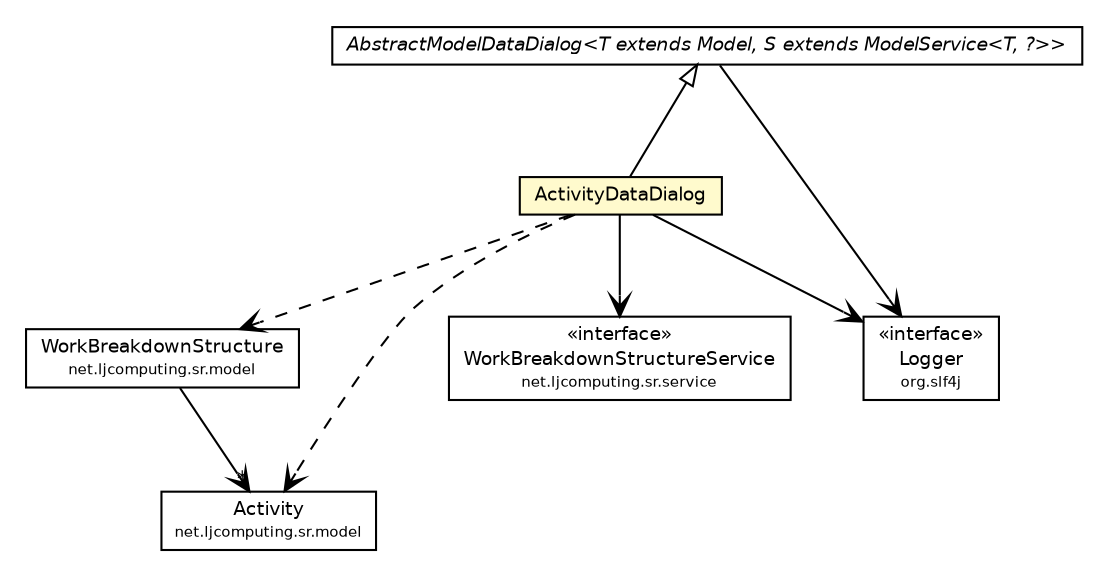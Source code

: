 #!/usr/local/bin/dot
#
# Class diagram 
# Generated by UMLGraph version R5_6 (http://www.umlgraph.org/)
#

digraph G {
	edge [fontname="Helvetica",fontsize=10,labelfontname="Helvetica",labelfontsize=10];
	node [fontname="Helvetica",fontsize=10,shape=plaintext];
	nodesep=0.25;
	ranksep=0.5;
	// net.ljcomputing.sr.fx.dialog.ActivityDataDialog
	c1649 [label=<<table title="net.ljcomputing.sr.fx.dialog.ActivityDataDialog" border="0" cellborder="1" cellspacing="0" cellpadding="2" port="p" bgcolor="lemonChiffon" href="./ActivityDataDialog.html">
		<tr><td><table border="0" cellspacing="0" cellpadding="1">
<tr><td align="center" balign="center"> ActivityDataDialog </td></tr>
		</table></td></tr>
		</table>>, URL="./ActivityDataDialog.html", fontname="Helvetica", fontcolor="black", fontsize=9.0];
	// net.ljcomputing.sr.fx.dialog.AbstractModelDataDialog<T extends net.ljcomputing.sr.model.Model, S extends net.ljcomputing.sr.service.ModelService<T, ?>>
	c1651 [label=<<table title="net.ljcomputing.sr.fx.dialog.AbstractModelDataDialog" border="0" cellborder="1" cellspacing="0" cellpadding="2" port="p" href="./AbstractModelDataDialog.html">
		<tr><td><table border="0" cellspacing="0" cellpadding="1">
<tr><td align="center" balign="center"><font face="Helvetica-Oblique"> AbstractModelDataDialog&lt;T extends Model, S extends ModelService&lt;T, ?&gt;&gt; </font></td></tr>
		</table></td></tr>
		</table>>, URL="./AbstractModelDataDialog.html", fontname="Helvetica", fontcolor="black", fontsize=9.0];
	// net.ljcomputing.sr.model.WorkBreakdownStructure
	c1665 [label=<<table title="net.ljcomputing.sr.model.WorkBreakdownStructure" border="0" cellborder="1" cellspacing="0" cellpadding="2" port="p" href="../../model/WorkBreakdownStructure.html">
		<tr><td><table border="0" cellspacing="0" cellpadding="1">
<tr><td align="center" balign="center"> WorkBreakdownStructure </td></tr>
<tr><td align="center" balign="center"><font point-size="7.0"> net.ljcomputing.sr.model </font></td></tr>
		</table></td></tr>
		</table>>, URL="../../model/WorkBreakdownStructure.html", fontname="Helvetica", fontcolor="black", fontsize=9.0];
	// net.ljcomputing.sr.model.Activity
	c1668 [label=<<table title="net.ljcomputing.sr.model.Activity" border="0" cellborder="1" cellspacing="0" cellpadding="2" port="p" href="../../model/Activity.html">
		<tr><td><table border="0" cellspacing="0" cellpadding="1">
<tr><td align="center" balign="center"> Activity </td></tr>
<tr><td align="center" balign="center"><font point-size="7.0"> net.ljcomputing.sr.model </font></td></tr>
		</table></td></tr>
		</table>>, URL="../../model/Activity.html", fontname="Helvetica", fontcolor="black", fontsize=9.0];
	// net.ljcomputing.sr.service.WorkBreakdownStructureService
	c1673 [label=<<table title="net.ljcomputing.sr.service.WorkBreakdownStructureService" border="0" cellborder="1" cellspacing="0" cellpadding="2" port="p" href="../../service/WorkBreakdownStructureService.html">
		<tr><td><table border="0" cellspacing="0" cellpadding="1">
<tr><td align="center" balign="center"> &#171;interface&#187; </td></tr>
<tr><td align="center" balign="center"> WorkBreakdownStructureService </td></tr>
<tr><td align="center" balign="center"><font point-size="7.0"> net.ljcomputing.sr.service </font></td></tr>
		</table></td></tr>
		</table>>, URL="../../service/WorkBreakdownStructureService.html", fontname="Helvetica", fontcolor="black", fontsize=9.0];
	//net.ljcomputing.sr.fx.dialog.ActivityDataDialog extends net.ljcomputing.sr.fx.dialog.AbstractModelDataDialog<net.ljcomputing.sr.model.Activity, net.ljcomputing.sr.service.impl.ActivityServiceImpl>
	c1651:p -> c1649:p [dir=back,arrowtail=empty];
	// net.ljcomputing.sr.fx.dialog.ActivityDataDialog NAVASSOC org.slf4j.Logger
	c1649:p -> c1688:p [taillabel="", label="", headlabel="", fontname="Helvetica", fontcolor="black", fontsize=10.0, color="black", arrowhead=open];
	// net.ljcomputing.sr.fx.dialog.ActivityDataDialog NAVASSOC net.ljcomputing.sr.service.WorkBreakdownStructureService
	c1649:p -> c1673:p [taillabel="", label="", headlabel="", fontname="Helvetica", fontcolor="black", fontsize=10.0, color="black", arrowhead=open];
	// net.ljcomputing.sr.fx.dialog.AbstractModelDataDialog<T extends net.ljcomputing.sr.model.Model, S extends net.ljcomputing.sr.service.ModelService<T, ?>> NAVASSOC org.slf4j.Logger
	c1651:p -> c1688:p [taillabel="", label="", headlabel="", fontname="Helvetica", fontcolor="black", fontsize=10.0, color="black", arrowhead=open];
	// net.ljcomputing.sr.model.WorkBreakdownStructure NAVASSOC net.ljcomputing.sr.model.Activity
	c1665:p -> c1668:p [taillabel="", label="", headlabel="*", fontname="Helvetica", fontcolor="black", fontsize=10.0, color="black", arrowhead=open];
	// net.ljcomputing.sr.fx.dialog.ActivityDataDialog DEPEND net.ljcomputing.sr.model.Activity
	c1649:p -> c1668:p [taillabel="", label="", headlabel="", fontname="Helvetica", fontcolor="black", fontsize=10.0, color="black", arrowhead=open, style=dashed];
	// net.ljcomputing.sr.fx.dialog.ActivityDataDialog DEPEND net.ljcomputing.sr.model.WorkBreakdownStructure
	c1649:p -> c1665:p [taillabel="", label="", headlabel="", fontname="Helvetica", fontcolor="black", fontsize=10.0, color="black", arrowhead=open, style=dashed];
	// org.slf4j.Logger
	c1688 [label=<<table title="org.slf4j.Logger" border="0" cellborder="1" cellspacing="0" cellpadding="2" port="p" href="http://www.slf4j.org/apidocs/org/slf4j/Logger.html">
		<tr><td><table border="0" cellspacing="0" cellpadding="1">
<tr><td align="center" balign="center"> &#171;interface&#187; </td></tr>
<tr><td align="center" balign="center"> Logger </td></tr>
<tr><td align="center" balign="center"><font point-size="7.0"> org.slf4j </font></td></tr>
		</table></td></tr>
		</table>>, URL="http://www.slf4j.org/apidocs/org/slf4j/Logger.html", fontname="Helvetica", fontcolor="black", fontsize=9.0];
}

